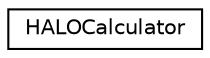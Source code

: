 digraph "Graphical Class Hierarchy"
{
 // LATEX_PDF_SIZE
  edge [fontname="Helvetica",fontsize="10",labelfontname="Helvetica",labelfontsize="10"];
  node [fontname="Helvetica",fontsize="10",shape=record];
  rankdir="LR";
  Node0 [label="HALOCalculator",height=0.2,width=0.4,color="black", fillcolor="white", style="filled",URL="$class_h_a_l_o_calculator.html",tooltip="Class for calculating the properties of NFW dark matter halos at a specified redshift and mass."];
}
